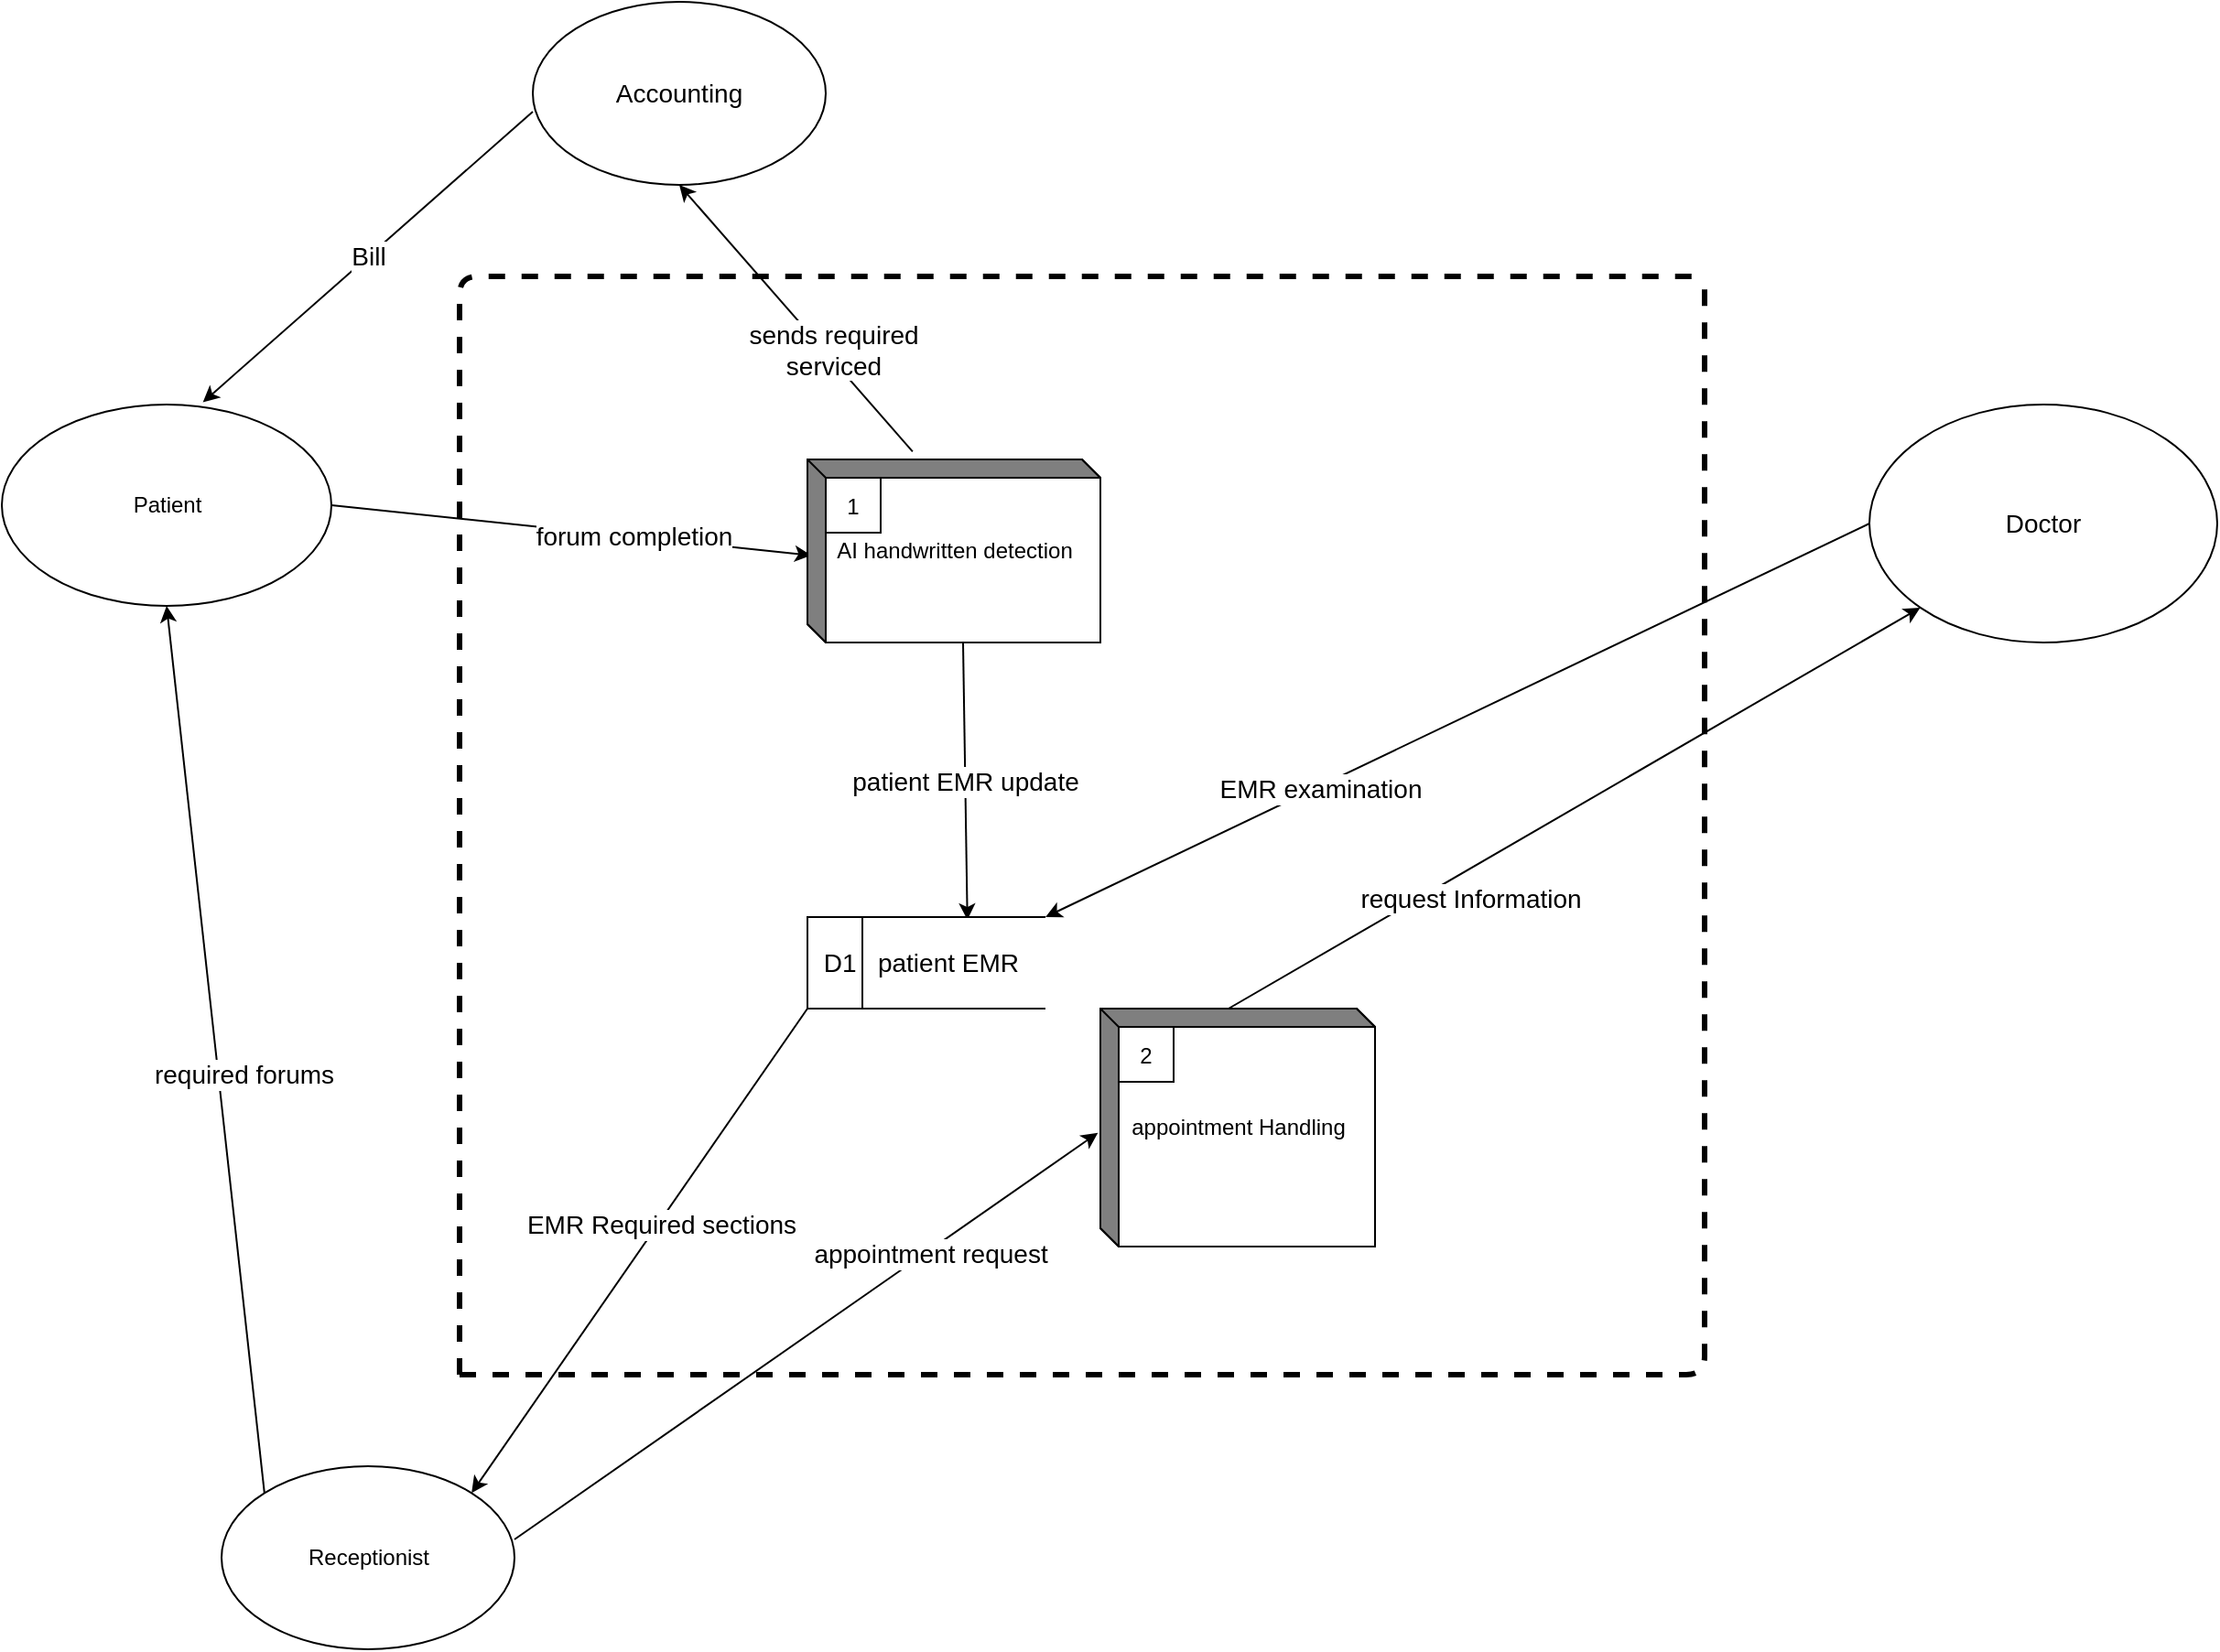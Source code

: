 <mxfile>
    <diagram id="4LLV1n6aGSC9oaOVMS1J" name="Page-1">
        <mxGraphModel dx="1513" dy="936" grid="1" gridSize="10" guides="1" tooltips="1" connect="1" arrows="1" fold="1" page="1" pageScale="1" pageWidth="1654" pageHeight="1169" math="0" shadow="0">
            <root>
                <mxCell id="0"/>
                <mxCell id="1" parent="0"/>
                <mxCell id="8" value="forum completion" style="edgeStyle=none;html=1;exitX=1;exitY=0.5;exitDx=0;exitDy=0;entryX=0.013;entryY=0.524;entryDx=0;entryDy=0;entryPerimeter=0;strokeWidth=1;fontSize=14;" parent="1" source="2" target="6" edge="1">
                    <mxGeometry x="0.258" relative="1" as="geometry">
                        <mxPoint as="offset"/>
                    </mxGeometry>
                </mxCell>
                <mxCell id="36" value="Bill" style="edgeStyle=none;html=1;entryX=0.61;entryY=-0.011;entryDx=0;entryDy=0;strokeWidth=1;fontSize=14;entryPerimeter=0;exitX=0;exitY=0.6;exitDx=0;exitDy=0;exitPerimeter=0;" parent="1" source="31" target="2" edge="1">
                    <mxGeometry relative="1" as="geometry">
                        <Array as="points"/>
                        <mxPoint x="270" y="60" as="sourcePoint"/>
                    </mxGeometry>
                </mxCell>
                <mxCell id="2" value="Patient" style="shape=ellipse;html=1;dashed=0;whitespace=wrap;perimeter=ellipsePerimeter;rounded=0;strokeColor=default;fillColor=default;gradientColor=none;" parent="1" vertex="1">
                    <mxGeometry x="30" y="230" width="180" height="110" as="geometry"/>
                </mxCell>
                <mxCell id="9" style="edgeStyle=none;html=1;exitX=0;exitY=0;exitDx=0;exitDy=0;strokeWidth=1;fontSize=14;entryX=0.5;entryY=1;entryDx=0;entryDy=0;" parent="1" source="3" edge="1" target="2">
                    <mxGeometry relative="1" as="geometry">
                        <mxPoint x="150" y="330" as="targetPoint"/>
                        <Array as="points"/>
                    </mxGeometry>
                </mxCell>
                <mxCell id="10" value="required forums" style="edgeLabel;html=1;align=center;verticalAlign=middle;resizable=0;points=[];fontSize=14;" parent="9" vertex="1" connectable="0">
                    <mxGeometry x="-0.111" y="-3" relative="1" as="geometry">
                        <mxPoint x="9" y="-13" as="offset"/>
                    </mxGeometry>
                </mxCell>
                <mxCell id="16" value="appointment request" style="edgeStyle=none;html=1;exitX=1;exitY=0.4;exitDx=0;exitDy=0;entryX=-0.009;entryY=0.522;entryDx=0;entryDy=0;entryPerimeter=0;strokeWidth=1;fontSize=14;exitPerimeter=0;" parent="1" source="3" target="4" edge="1">
                    <mxGeometry x="0.415" y="-2" relative="1" as="geometry">
                        <Array as="points"/>
                        <mxPoint as="offset"/>
                    </mxGeometry>
                </mxCell>
                <mxCell id="3" value="Receptionist" style="shape=ellipse;html=1;dashed=0;whitespace=wrap;perimeter=ellipsePerimeter;rounded=0;strokeColor=default;fillColor=default;gradientColor=none;" parent="1" vertex="1">
                    <mxGeometry x="150" y="810" width="160" height="100" as="geometry"/>
                </mxCell>
                <mxCell id="26" style="edgeStyle=none;html=1;exitX=0;exitY=0;exitDx=70;exitDy=0;exitPerimeter=0;entryX=0;entryY=1;entryDx=0;entryDy=0;strokeWidth=1;fontSize=14;" parent="1" source="4" target="25" edge="1">
                    <mxGeometry relative="1" as="geometry">
                        <Array as="points"/>
                        <mxPoint x="810" y="610" as="sourcePoint"/>
                        <mxPoint x="1061.78" y="245.23" as="targetPoint"/>
                    </mxGeometry>
                </mxCell>
                <mxCell id="27" value="request Information" style="edgeLabel;html=1;align=center;verticalAlign=middle;resizable=0;points=[];fontSize=14;" parent="26" vertex="1" connectable="0">
                    <mxGeometry x="-0.18" relative="1" as="geometry">
                        <mxPoint x="-23" y="30" as="offset"/>
                    </mxGeometry>
                </mxCell>
                <mxCell id="4" value="appointment Handling&lt;br&gt;" style="html=1;dashed=0;whitespace=wrap;shape=mxgraph.dfd.externalEntity" parent="1" vertex="1">
                    <mxGeometry x="630" y="560" width="150" height="130" as="geometry"/>
                </mxCell>
                <mxCell id="5" value="2" style="autosize=1;part=1;resizable=0;strokeColor=inherit;fillColor=inherit;gradientColor=inherit;" parent="4" vertex="1">
                    <mxGeometry width="30" height="30" relative="1" as="geometry">
                        <mxPoint x="10" y="10" as="offset"/>
                    </mxGeometry>
                </mxCell>
                <mxCell id="14" value="patient EMR update" style="edgeStyle=none;html=1;entryX=0.672;entryY=0.03;entryDx=0;entryDy=0;strokeWidth=1;fontSize=14;exitX=0;exitY=0;exitDx=85;exitDy=100;exitPerimeter=0;entryPerimeter=0;" parent="1" source="6" target="13" edge="1">
                    <mxGeometry relative="1" as="geometry">
                        <mxPoint x="540" y="360" as="sourcePoint"/>
                    </mxGeometry>
                </mxCell>
                <mxCell id="32" value="sends required&lt;br&gt;serviced" style="edgeStyle=none;html=1;entryX=0.5;entryY=1;entryDx=0;entryDy=0;strokeWidth=1;fontSize=14;exitX=0.359;exitY=-0.043;exitDx=0;exitDy=0;exitPerimeter=0;" parent="1" target="31" edge="1" source="6">
                    <mxGeometry x="-0.284" y="-5" relative="1" as="geometry">
                        <mxPoint x="400" y="240" as="sourcePoint"/>
                        <mxPoint x="-1" as="offset"/>
                    </mxGeometry>
                </mxCell>
                <mxCell id="6" value="AI handwritten detection" style="html=1;dashed=0;whitespace=wrap;shape=mxgraph.dfd.externalEntity" parent="1" vertex="1">
                    <mxGeometry x="470" y="260" width="160" height="100" as="geometry"/>
                </mxCell>
                <mxCell id="7" value="1" style="autosize=1;part=1;resizable=0;strokeColor=inherit;fillColor=inherit;gradientColor=inherit;" parent="6" vertex="1">
                    <mxGeometry width="30" height="30" relative="1" as="geometry">
                        <mxPoint x="10" y="10" as="offset"/>
                    </mxGeometry>
                </mxCell>
                <mxCell id="15" value="EMR Required sections" style="edgeStyle=none;html=1;exitX=0;exitY=1;exitDx=0;exitDy=0;entryX=1;entryY=0;entryDx=0;entryDy=0;strokeWidth=1;fontSize=14;" parent="1" source="13" target="3" edge="1">
                    <mxGeometry x="-0.115" y="2" relative="1" as="geometry">
                        <mxPoint as="offset"/>
                    </mxGeometry>
                </mxCell>
                <mxCell id="13" value="&amp;nbsp;D1&amp;nbsp; &amp;nbsp;patient EMR" style="html=1;dashed=0;whitespace=wrap;shape=mxgraph.dfd.dataStoreID;align=left;spacingLeft=3;points=[[0,0],[0.5,0],[1,0],[0,0.5],[1,0.5],[0,1],[0.5,1],[1,1]];fontSize=14;" parent="1" vertex="1">
                    <mxGeometry x="470" y="510" width="130" height="50" as="geometry"/>
                </mxCell>
                <mxCell id="29" style="edgeStyle=none;html=1;exitX=0;exitY=0.5;exitDx=0;exitDy=0;entryX=1;entryY=0;entryDx=0;entryDy=0;strokeWidth=1;fontSize=14;" parent="1" source="25" target="13" edge="1">
                    <mxGeometry relative="1" as="geometry"/>
                </mxCell>
                <mxCell id="30" value="EMR examination" style="edgeLabel;html=1;align=center;verticalAlign=middle;resizable=0;points=[];fontSize=14;" parent="29" vertex="1" connectable="0">
                    <mxGeometry x="0.336" y="1" relative="1" as="geometry">
                        <mxPoint as="offset"/>
                    </mxGeometry>
                </mxCell>
                <mxCell id="25" value="Doctor" style="ellipse;whiteSpace=wrap;html=1;fontSize=14;" parent="1" vertex="1">
                    <mxGeometry x="1050" y="230" width="190" height="130" as="geometry"/>
                </mxCell>
                <mxCell id="31" value="Accounting" style="ellipse;whiteSpace=wrap;html=1;fontSize=14;" parent="1" vertex="1">
                    <mxGeometry x="320" y="10" width="160" height="100" as="geometry"/>
                </mxCell>
                <mxCell id="46" value="" style="endArrow=none;dashed=1;html=1;strokeWidth=3;" edge="1" parent="1">
                    <mxGeometry width="50" height="50" relative="1" as="geometry">
                        <mxPoint x="280" y="760" as="sourcePoint"/>
                        <mxPoint x="960" y="160" as="targetPoint"/>
                        <Array as="points">
                            <mxPoint x="280" y="160"/>
                        </Array>
                    </mxGeometry>
                </mxCell>
                <mxCell id="49" value="" style="endArrow=none;dashed=1;html=1;strokeWidth=3;" edge="1" parent="1">
                    <mxGeometry width="50" height="50" relative="1" as="geometry">
                        <mxPoint x="280" y="760" as="sourcePoint"/>
                        <mxPoint x="960" y="160" as="targetPoint"/>
                        <Array as="points">
                            <mxPoint x="960" y="760"/>
                        </Array>
                    </mxGeometry>
                </mxCell>
            </root>
        </mxGraphModel>
    </diagram>
</mxfile>